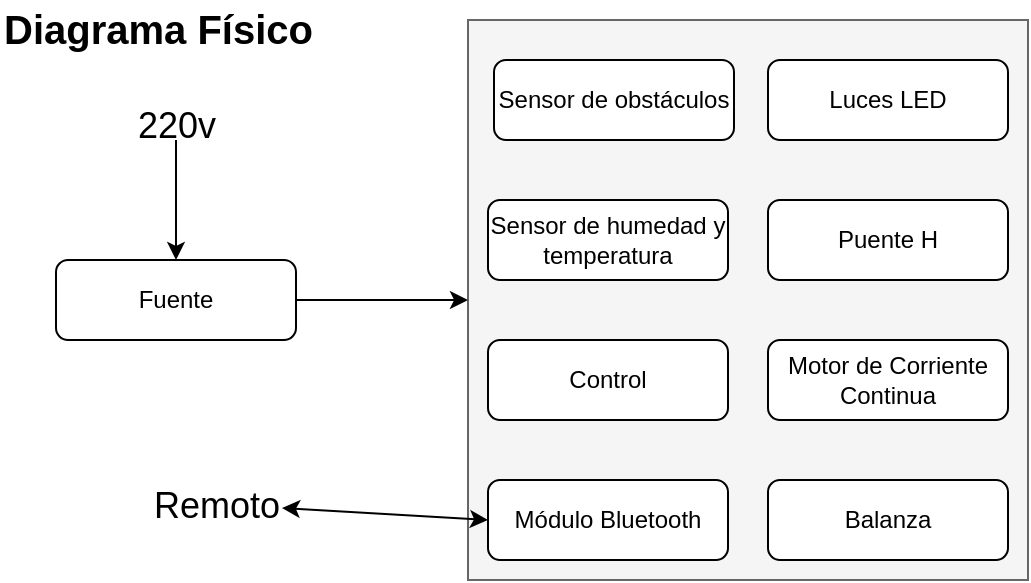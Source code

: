 <mxfile version="10.8.1" type="device"><diagram id="HATcN9iNYo2sIUN5zzX2" name="Página-1"><mxGraphModel dx="834" dy="435" grid="1" gridSize="10" guides="1" tooltips="1" connect="1" arrows="1" fold="1" page="1" pageScale="1" pageWidth="827" pageHeight="1169" math="0" shadow="0"><root><mxCell id="0"/><mxCell id="1" parent="0"/><mxCell id="Zzn2BgYCcbiLt0wXhRQB-20" value="" style="rounded=0;whiteSpace=wrap;html=1;align=center;fillColor=#f5f5f5;strokeColor=#666666;fontColor=#333333;" parent="1" vertex="1"><mxGeometry x="244" y="20" width="280" height="280" as="geometry"/></mxCell><mxCell id="ciuTdQTVXY5eTaxED4Si-30" value="Diagrama Físico" style="text;html=1;resizable=0;points=[];autosize=1;align=left;verticalAlign=top;spacingTop=-4;fontSize=20;fontStyle=1" parent="1" vertex="1"><mxGeometry x="10" y="10" width="160" height="30" as="geometry"/></mxCell><mxCell id="Zzn2BgYCcbiLt0wXhRQB-10" value="Módulo Bluetooth" style="rounded=1;whiteSpace=wrap;html=1;" parent="1" vertex="1"><mxGeometry x="254" y="250" width="120" height="40" as="geometry"/></mxCell><mxCell id="Zzn2BgYCcbiLt0wXhRQB-13" value="" style="endArrow=classic;html=1;entryX=0;entryY=0.5;entryDx=0;entryDy=0;startArrow=classic;startFill=1;exitX=1.05;exitY=0.7;exitDx=0;exitDy=0;exitPerimeter=0;" parent="1" target="Zzn2BgYCcbiLt0wXhRQB-10" edge="1" source="Zzn2BgYCcbiLt0wXhRQB-14"><mxGeometry width="50" height="50" relative="1" as="geometry"><mxPoint x="214" y="400" as="sourcePoint"/><mxPoint x="254" y="330" as="targetPoint"/></mxGeometry></mxCell><mxCell id="Zzn2BgYCcbiLt0wXhRQB-14" value="Remoto" style="text;html=1;resizable=0;points=[];autosize=1;align=center;verticalAlign=top;spacingTop=-4;fontSize=18;" parent="1" vertex="1"><mxGeometry x="88" y="250" width="60" height="20" as="geometry"/></mxCell><mxCell id="Zzn2BgYCcbiLt0wXhRQB-15" value="Control" style="rounded=1;whiteSpace=wrap;html=1;" parent="1" vertex="1"><mxGeometry x="254" y="180" width="120" height="40" as="geometry"/></mxCell><mxCell id="Zzn2BgYCcbiLt0wXhRQB-16" value="Sensor de humedad y temperatura" style="rounded=1;whiteSpace=wrap;html=1;" parent="1" vertex="1"><mxGeometry x="254" y="110" width="120" height="40" as="geometry"/></mxCell><mxCell id="Zzn2BgYCcbiLt0wXhRQB-17" value="Sensor de obstáculos" style="rounded=1;whiteSpace=wrap;html=1;" parent="1" vertex="1"><mxGeometry x="257" y="40" width="120" height="40" as="geometry"/></mxCell><mxCell id="Zzn2BgYCcbiLt0wXhRQB-19" value="Balanza" style="rounded=1;whiteSpace=wrap;html=1;" parent="1" vertex="1"><mxGeometry x="394" y="250" width="120" height="40" as="geometry"/></mxCell><mxCell id="Zzn2BgYCcbiLt0wXhRQB-21" value="Motor de Corriente Continua" style="rounded=1;whiteSpace=wrap;html=1;" parent="1" vertex="1"><mxGeometry x="394" y="180" width="120" height="40" as="geometry"/></mxCell><mxCell id="Zzn2BgYCcbiLt0wXhRQB-22" value="Puente H" style="rounded=1;whiteSpace=wrap;html=1;" parent="1" vertex="1"><mxGeometry x="394" y="110" width="120" height="40" as="geometry"/></mxCell><mxCell id="Zzn2BgYCcbiLt0wXhRQB-23" value="Luces LED" style="rounded=1;whiteSpace=wrap;html=1;" parent="1" vertex="1"><mxGeometry x="394" y="40" width="120" height="40" as="geometry"/></mxCell><mxCell id="Y7Pb7eJ-uvpUWF-Eyy1r-1" style="edgeStyle=orthogonalEdgeStyle;rounded=0;orthogonalLoop=1;jettySize=auto;html=1;exitX=1;exitY=0.5;exitDx=0;exitDy=0;entryX=0;entryY=0.5;entryDx=0;entryDy=0;" parent="1" source="Zzn2BgYCcbiLt0wXhRQB-26" target="Zzn2BgYCcbiLt0wXhRQB-20" edge="1"><mxGeometry relative="1" as="geometry"/></mxCell><mxCell id="Zzn2BgYCcbiLt0wXhRQB-26" value="Fuente" style="rounded=1;whiteSpace=wrap;html=1;" parent="1" vertex="1"><mxGeometry x="38" y="140" width="120" height="40" as="geometry"/></mxCell><mxCell id="1n7vC7KB1_YvxziwzBhZ-1" value="" style="edgeStyle=orthogonalEdgeStyle;rounded=0;orthogonalLoop=1;jettySize=auto;html=1;" edge="1" parent="1" source="Zzn2BgYCcbiLt0wXhRQB-28" target="Zzn2BgYCcbiLt0wXhRQB-26"><mxGeometry relative="1" as="geometry"/></mxCell><mxCell id="Zzn2BgYCcbiLt0wXhRQB-28" value="220v" style="text;html=1;resizable=0;points=[];autosize=1;align=center;verticalAlign=top;spacingTop=-4;fontSize=18;" parent="1" vertex="1"><mxGeometry x="78" y="60" width="40" height="20" as="geometry"/></mxCell></root></mxGraphModel></diagram></mxfile>